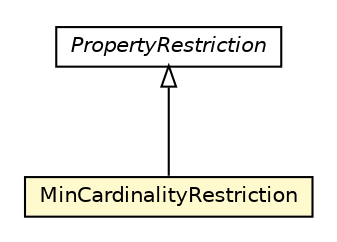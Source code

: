 #!/usr/local/bin/dot
#
# Class diagram 
# Generated by UMLGraph version 5.1 (http://www.umlgraph.org/)
#

digraph G {
	edge [fontname="Helvetica",fontsize=10,labelfontname="Helvetica",labelfontsize=10];
	node [fontname="Helvetica",fontsize=10,shape=plaintext];
	nodesep=0.25;
	ranksep=0.5;
	// org.universAAL.middleware.owl.MinCardinalityRestriction
	c1782779 [label=<<table title="org.universAAL.middleware.owl.MinCardinalityRestriction" border="0" cellborder="1" cellspacing="0" cellpadding="2" port="p" bgcolor="lemonChiffon" href="./MinCardinalityRestriction.html">
		<tr><td><table border="0" cellspacing="0" cellpadding="1">
<tr><td align="center" balign="center"> MinCardinalityRestriction </td></tr>
		</table></td></tr>
		</table>>, fontname="Helvetica", fontcolor="black", fontsize=10.0];
	// org.universAAL.middleware.owl.PropertyRestriction
	c1782800 [label=<<table title="org.universAAL.middleware.owl.PropertyRestriction" border="0" cellborder="1" cellspacing="0" cellpadding="2" port="p" href="./PropertyRestriction.html">
		<tr><td><table border="0" cellspacing="0" cellpadding="1">
<tr><td align="center" balign="center"><font face="Helvetica-Oblique"> PropertyRestriction </font></td></tr>
		</table></td></tr>
		</table>>, fontname="Helvetica", fontcolor="black", fontsize=10.0];
	//org.universAAL.middleware.owl.MinCardinalityRestriction extends org.universAAL.middleware.owl.PropertyRestriction
	c1782800:p -> c1782779:p [dir=back,arrowtail=empty];
}

